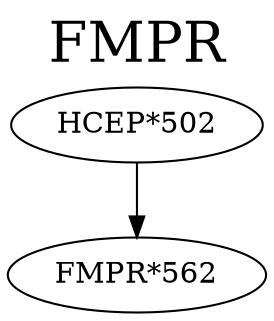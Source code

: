 digraph FMPR {
labelloc = "t";
label = "FMPR"
fontsize = 27;
"HCEP*502" -> "FMPR*562" [style=solid]
}
